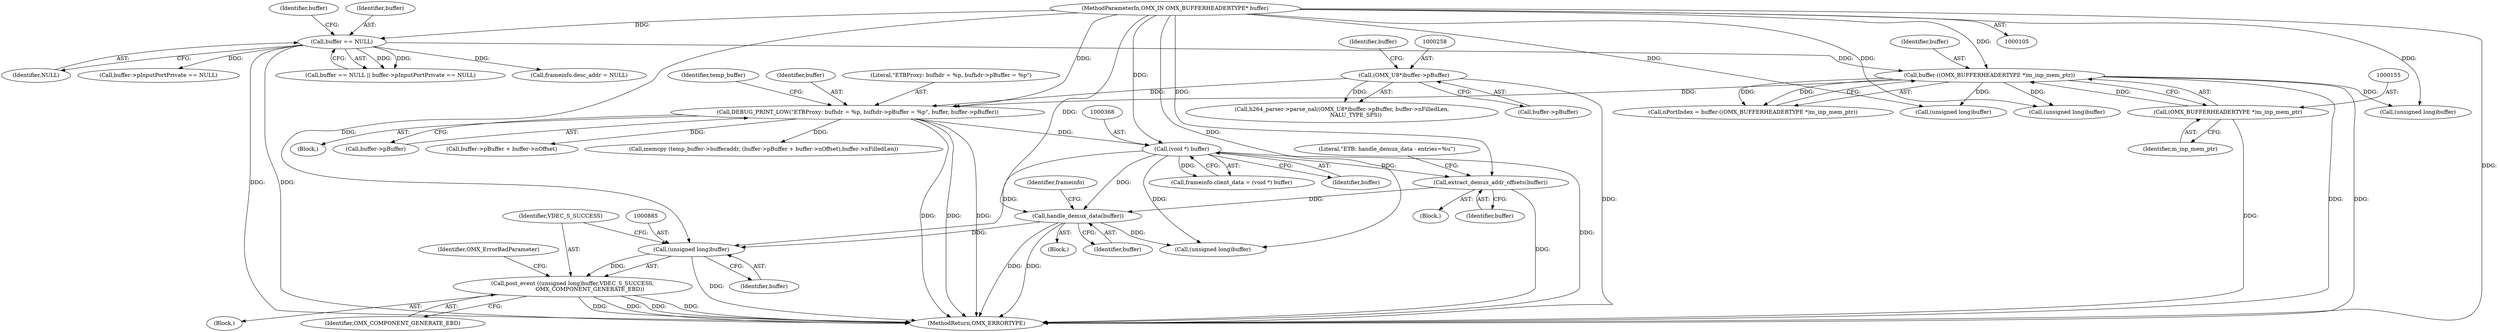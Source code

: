 digraph "0_Android_5b82f4f90c3d531313714df4b936f92fb0ff15cf_0@pointer" {
"1000884" [label="(Call,(unsigned long)buffer)"];
"1000367" [label="(Call,(void *) buffer)"];
"1000290" [label="(Call,DEBUG_PRINT_LOW(\"ETBProxy: bufhdr = %p, bufhdr->pBuffer = %p\", buffer, buffer->pBuffer))"];
"1000152" [label="(Call,buffer-((OMX_BUFFERHEADERTYPE *)m_inp_mem_ptr))"];
"1000137" [label="(Call,buffer == NULL)"];
"1000107" [label="(MethodParameterIn,OMX_IN OMX_BUFFERHEADERTYPE* buffer)"];
"1000154" [label="(Call,(OMX_BUFFERHEADERTYPE *)m_inp_mem_ptr)"];
"1000257" [label="(Call,(OMX_U8*)buffer->pBuffer)"];
"1000437" [label="(Call,handle_demux_data(buffer))"];
"1000430" [label="(Call,extract_demux_addr_offsets(buffer))"];
"1000883" [label="(Call,post_event ((unsigned long)buffer,VDEC_S_SUCCESS,\n                    OMX_COMPONENT_GENERATE_EBD))"];
"1000292" [label="(Identifier,buffer)"];
"1000139" [label="(Identifier,NULL)"];
"1000870" [label="(Call,(unsigned long)buffer)"];
"1000437" [label="(Call,handle_demux_data(buffer))"];
"1000257" [label="(Call,(OMX_U8*)buffer->pBuffer)"];
"1000367" [label="(Call,(void *) buffer)"];
"1000422" [label="(Block,)"];
"1000137" [label="(Call,buffer == NULL)"];
"1000291" [label="(Literal,\"ETBProxy: bufhdr = %p, bufhdr->pBuffer = %p\")"];
"1000194" [label="(Call,(unsigned long)buffer)"];
"1000256" [label="(Call,h264_parser->parse_nal((OMX_U8*)buffer->pBuffer, buffer->nFilledLen,\n                NALU_TYPE_SPS))"];
"1000890" [label="(Identifier,OMX_ErrorBadParameter)"];
"1000140" [label="(Call,buffer->pInputPortPrivate == NULL)"];
"1000883" [label="(Call,post_event ((unsigned long)buffer,VDEC_S_SUCCESS,\n                    OMX_COMPONENT_GENERATE_EBD))"];
"1000884" [label="(Call,(unsigned long)buffer)"];
"1000142" [label="(Identifier,buffer)"];
"1000156" [label="(Identifier,m_inp_mem_ptr)"];
"1000290" [label="(Call,DEBUG_PRINT_LOW(\"ETBProxy: bufhdr = %p, bufhdr->pBuffer = %p\", buffer, buffer->pBuffer))"];
"1000136" [label="(Call,buffer == NULL || buffer->pInputPortPrivate == NULL)"];
"1000138" [label="(Identifier,buffer)"];
"1000108" [label="(Block,)"];
"1000298" [label="(Identifier,temp_buffer)"];
"1000441" [label="(Identifier,frameinfo)"];
"1000888" [label="(Identifier,OMX_COMPONENT_GENERATE_EBD)"];
"1000153" [label="(Identifier,buffer)"];
"1000107" [label="(MethodParameterIn,OMX_IN OMX_BUFFERHEADERTYPE* buffer)"];
"1000461" [label="(Call,frameinfo.desc_addr = NULL)"];
"1000878" [label="(Block,)"];
"1000293" [label="(Call,buffer->pBuffer)"];
"1000433" [label="(Literal,\"ETB: handle_demux_data - entries=%u\")"];
"1000429" [label="(Block,)"];
"1000322" [label="(Call,buffer->pBuffer + buffer->nOffset)"];
"1000154" [label="(Call,(OMX_BUFFERHEADERTYPE *)m_inp_mem_ptr)"];
"1000263" [label="(Identifier,buffer)"];
"1000430" [label="(Call,extract_demux_addr_offsets(buffer))"];
"1000438" [label="(Identifier,buffer)"];
"1000908" [label="(MethodReturn,OMX_ERRORTYPE)"];
"1000152" [label="(Call,buffer-((OMX_BUFFERHEADERTYPE *)m_inp_mem_ptr))"];
"1000276" [label="(Call,(unsigned long)buffer)"];
"1000209" [label="(Call,(unsigned long)buffer)"];
"1000150" [label="(Call,nPortIndex = buffer-((OMX_BUFFERHEADERTYPE *)m_inp_mem_ptr))"];
"1000431" [label="(Identifier,buffer)"];
"1000259" [label="(Call,buffer->pBuffer)"];
"1000887" [label="(Identifier,VDEC_S_SUCCESS)"];
"1000886" [label="(Identifier,buffer)"];
"1000363" [label="(Call,frameinfo.client_data = (void *) buffer)"];
"1000318" [label="(Call,memcpy (temp_buffer->bufferaddr, (buffer->pBuffer + buffer->nOffset),buffer->nFilledLen))"];
"1000369" [label="(Identifier,buffer)"];
"1000884" -> "1000883"  [label="AST: "];
"1000884" -> "1000886"  [label="CFG: "];
"1000885" -> "1000884"  [label="AST: "];
"1000886" -> "1000884"  [label="AST: "];
"1000887" -> "1000884"  [label="CFG: "];
"1000884" -> "1000908"  [label="DDG: "];
"1000884" -> "1000883"  [label="DDG: "];
"1000367" -> "1000884"  [label="DDG: "];
"1000437" -> "1000884"  [label="DDG: "];
"1000107" -> "1000884"  [label="DDG: "];
"1000367" -> "1000363"  [label="AST: "];
"1000367" -> "1000369"  [label="CFG: "];
"1000368" -> "1000367"  [label="AST: "];
"1000369" -> "1000367"  [label="AST: "];
"1000363" -> "1000367"  [label="CFG: "];
"1000367" -> "1000908"  [label="DDG: "];
"1000367" -> "1000363"  [label="DDG: "];
"1000290" -> "1000367"  [label="DDG: "];
"1000107" -> "1000367"  [label="DDG: "];
"1000367" -> "1000430"  [label="DDG: "];
"1000367" -> "1000437"  [label="DDG: "];
"1000367" -> "1000870"  [label="DDG: "];
"1000290" -> "1000108"  [label="AST: "];
"1000290" -> "1000293"  [label="CFG: "];
"1000291" -> "1000290"  [label="AST: "];
"1000292" -> "1000290"  [label="AST: "];
"1000293" -> "1000290"  [label="AST: "];
"1000298" -> "1000290"  [label="CFG: "];
"1000290" -> "1000908"  [label="DDG: "];
"1000290" -> "1000908"  [label="DDG: "];
"1000290" -> "1000908"  [label="DDG: "];
"1000152" -> "1000290"  [label="DDG: "];
"1000107" -> "1000290"  [label="DDG: "];
"1000257" -> "1000290"  [label="DDG: "];
"1000290" -> "1000318"  [label="DDG: "];
"1000290" -> "1000322"  [label="DDG: "];
"1000152" -> "1000150"  [label="AST: "];
"1000152" -> "1000154"  [label="CFG: "];
"1000153" -> "1000152"  [label="AST: "];
"1000154" -> "1000152"  [label="AST: "];
"1000150" -> "1000152"  [label="CFG: "];
"1000152" -> "1000908"  [label="DDG: "];
"1000152" -> "1000908"  [label="DDG: "];
"1000152" -> "1000150"  [label="DDG: "];
"1000152" -> "1000150"  [label="DDG: "];
"1000137" -> "1000152"  [label="DDG: "];
"1000107" -> "1000152"  [label="DDG: "];
"1000154" -> "1000152"  [label="DDG: "];
"1000152" -> "1000194"  [label="DDG: "];
"1000152" -> "1000209"  [label="DDG: "];
"1000152" -> "1000276"  [label="DDG: "];
"1000137" -> "1000136"  [label="AST: "];
"1000137" -> "1000139"  [label="CFG: "];
"1000138" -> "1000137"  [label="AST: "];
"1000139" -> "1000137"  [label="AST: "];
"1000142" -> "1000137"  [label="CFG: "];
"1000136" -> "1000137"  [label="CFG: "];
"1000137" -> "1000908"  [label="DDG: "];
"1000137" -> "1000908"  [label="DDG: "];
"1000137" -> "1000136"  [label="DDG: "];
"1000137" -> "1000136"  [label="DDG: "];
"1000107" -> "1000137"  [label="DDG: "];
"1000137" -> "1000140"  [label="DDG: "];
"1000137" -> "1000461"  [label="DDG: "];
"1000107" -> "1000105"  [label="AST: "];
"1000107" -> "1000908"  [label="DDG: "];
"1000107" -> "1000194"  [label="DDG: "];
"1000107" -> "1000209"  [label="DDG: "];
"1000107" -> "1000276"  [label="DDG: "];
"1000107" -> "1000430"  [label="DDG: "];
"1000107" -> "1000437"  [label="DDG: "];
"1000107" -> "1000870"  [label="DDG: "];
"1000154" -> "1000156"  [label="CFG: "];
"1000155" -> "1000154"  [label="AST: "];
"1000156" -> "1000154"  [label="AST: "];
"1000154" -> "1000908"  [label="DDG: "];
"1000257" -> "1000256"  [label="AST: "];
"1000257" -> "1000259"  [label="CFG: "];
"1000258" -> "1000257"  [label="AST: "];
"1000259" -> "1000257"  [label="AST: "];
"1000263" -> "1000257"  [label="CFG: "];
"1000257" -> "1000908"  [label="DDG: "];
"1000257" -> "1000256"  [label="DDG: "];
"1000437" -> "1000422"  [label="AST: "];
"1000437" -> "1000438"  [label="CFG: "];
"1000438" -> "1000437"  [label="AST: "];
"1000441" -> "1000437"  [label="CFG: "];
"1000437" -> "1000908"  [label="DDG: "];
"1000437" -> "1000908"  [label="DDG: "];
"1000430" -> "1000437"  [label="DDG: "];
"1000437" -> "1000870"  [label="DDG: "];
"1000430" -> "1000429"  [label="AST: "];
"1000430" -> "1000431"  [label="CFG: "];
"1000431" -> "1000430"  [label="AST: "];
"1000433" -> "1000430"  [label="CFG: "];
"1000430" -> "1000908"  [label="DDG: "];
"1000883" -> "1000878"  [label="AST: "];
"1000883" -> "1000888"  [label="CFG: "];
"1000887" -> "1000883"  [label="AST: "];
"1000888" -> "1000883"  [label="AST: "];
"1000890" -> "1000883"  [label="CFG: "];
"1000883" -> "1000908"  [label="DDG: "];
"1000883" -> "1000908"  [label="DDG: "];
"1000883" -> "1000908"  [label="DDG: "];
"1000883" -> "1000908"  [label="DDG: "];
}
